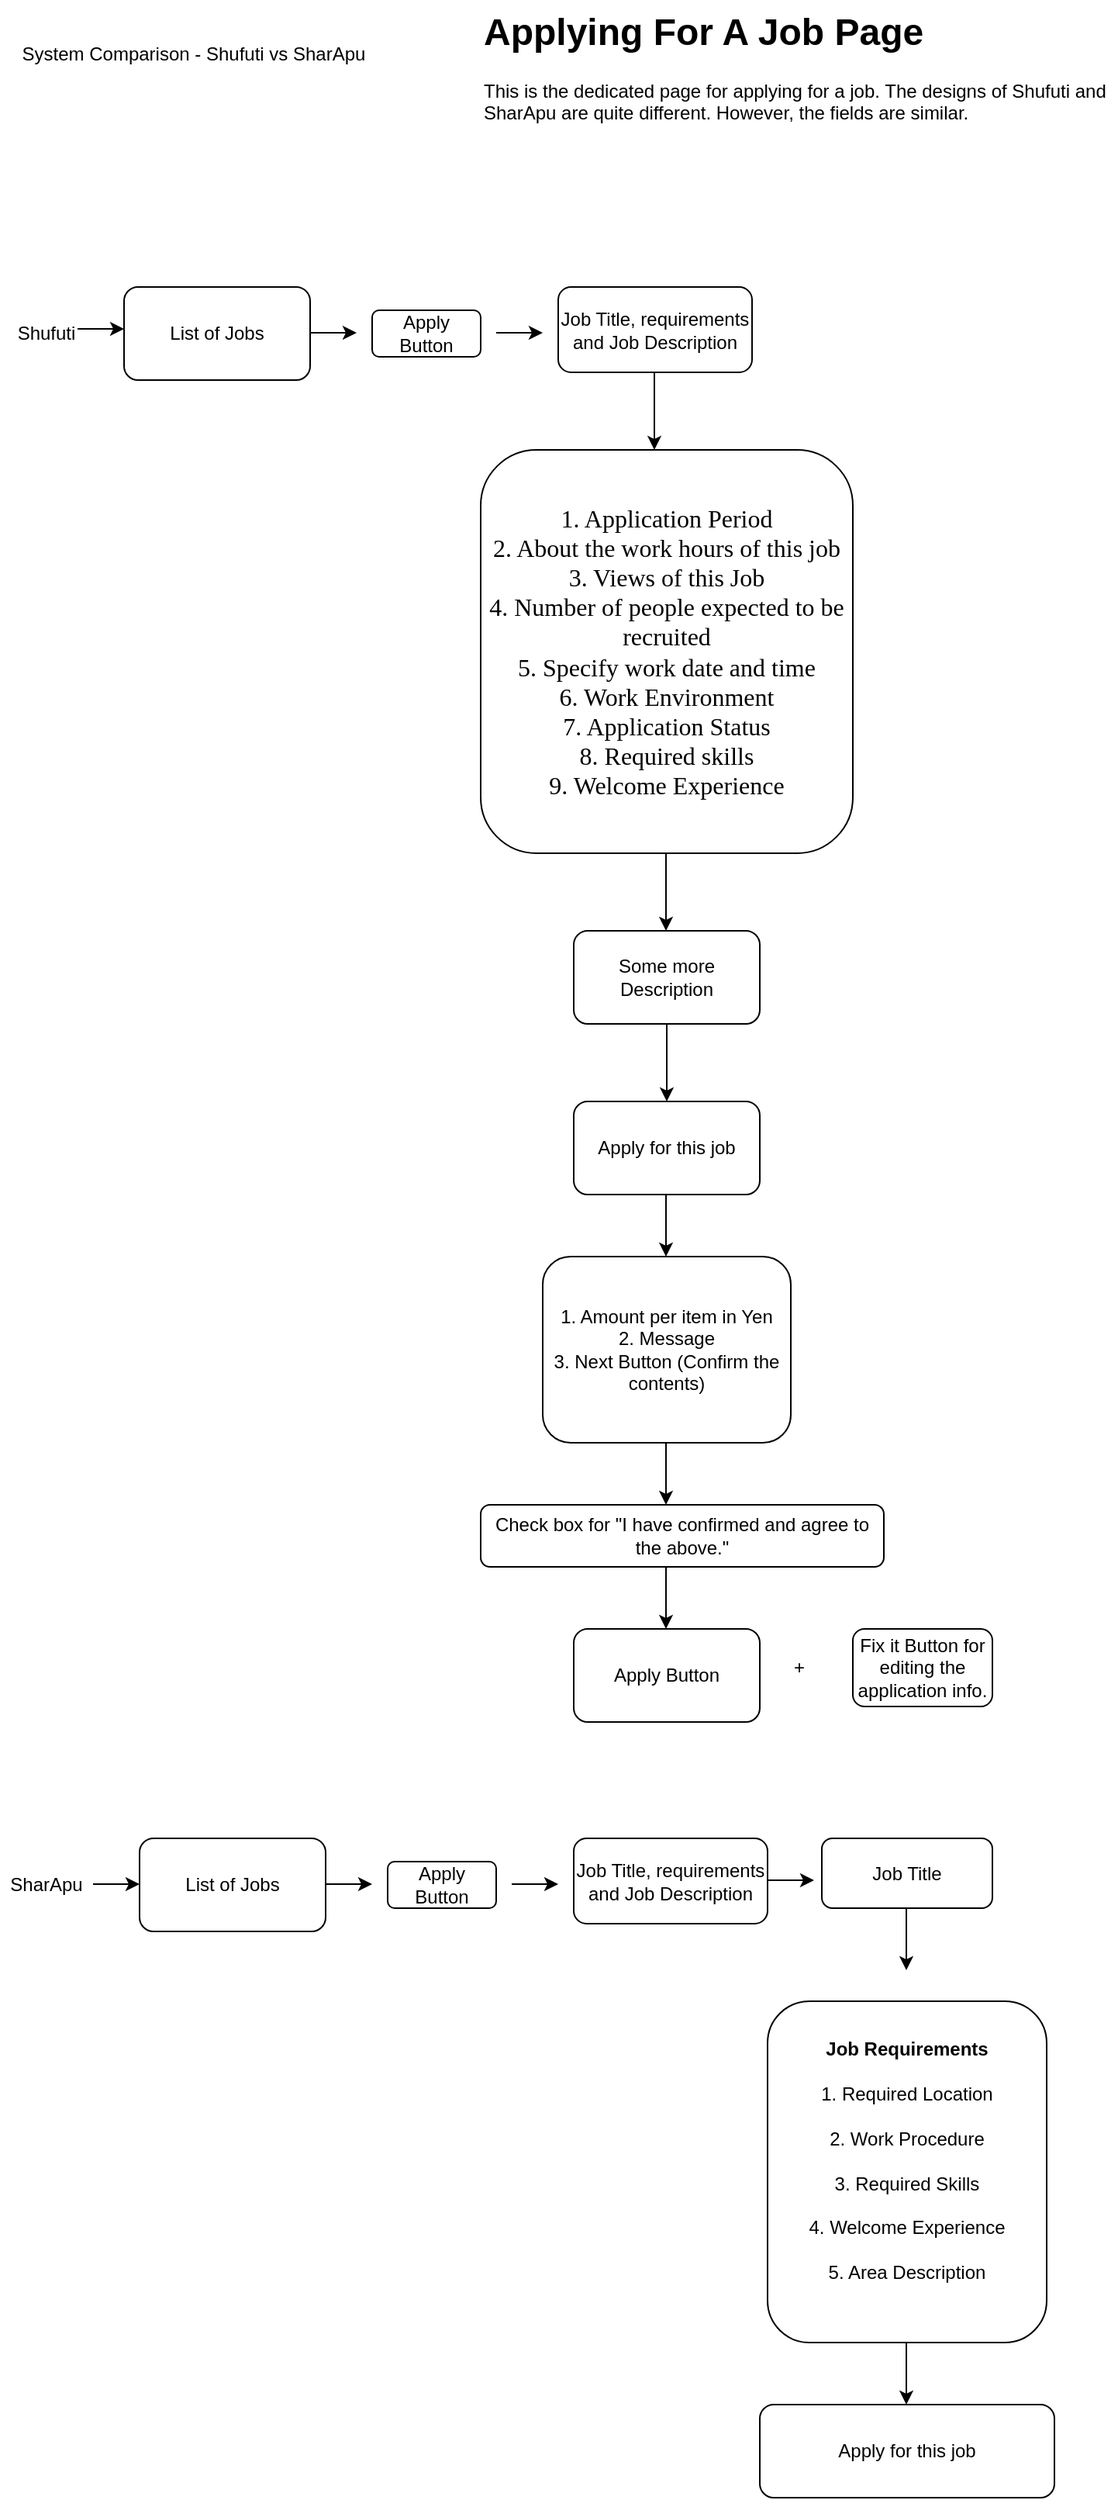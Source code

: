 <mxfile version="26.2.14">
  <diagram name="Page-1" id="N_bDfmvDDaP694r_ya1N">
    <mxGraphModel dx="872" dy="473" grid="1" gridSize="10" guides="1" tooltips="1" connect="1" arrows="1" fold="1" page="1" pageScale="1" pageWidth="850" pageHeight="1100" math="0" shadow="0">
      <root>
        <mxCell id="0" />
        <mxCell id="1" parent="0" />
        <mxCell id="AzqbW0Qeyta-qpVPFegX-1" value="System Comparison - Shufuti vs SharApu" style="text;html=1;align=center;verticalAlign=middle;whiteSpace=wrap;rounded=0;" parent="1" vertex="1">
          <mxGeometry x="60" y="30" width="250" height="50" as="geometry" />
        </mxCell>
        <mxCell id="AzqbW0Qeyta-qpVPFegX-3" value="&lt;h1 style=&quot;margin-top: 0px;&quot;&gt;Applying For A Job Page&lt;/h1&gt;&lt;p&gt;This is the dedicated page for applying for a job. The designs of Shufuti and SharApu are quite different. However, the fields are similar.&lt;/p&gt;" style="text;html=1;whiteSpace=wrap;overflow=hidden;rounded=0;" parent="1" vertex="1">
          <mxGeometry x="370" y="20" width="410" height="120" as="geometry" />
        </mxCell>
        <mxCell id="0-7v_5kUD4jxx0amRcqz-1" value="Shufuti" style="text;html=1;align=center;verticalAlign=middle;whiteSpace=wrap;rounded=0;" vertex="1" parent="1">
          <mxGeometry x="60" y="220" width="60" height="30" as="geometry" />
        </mxCell>
        <mxCell id="0-7v_5kUD4jxx0amRcqz-6" value="List of Jobs" style="rounded=1;whiteSpace=wrap;html=1;" vertex="1" parent="1">
          <mxGeometry x="140" y="205" width="120" height="60" as="geometry" />
        </mxCell>
        <mxCell id="0-7v_5kUD4jxx0amRcqz-7" value="Apply Button" style="rounded=1;whiteSpace=wrap;html=1;" vertex="1" parent="1">
          <mxGeometry x="300" y="220" width="70" height="30" as="geometry" />
        </mxCell>
        <mxCell id="0-7v_5kUD4jxx0amRcqz-8" value="Job Title, requirements and Job Description" style="rounded=1;whiteSpace=wrap;html=1;" vertex="1" parent="1">
          <mxGeometry x="420" y="205" width="125" height="55" as="geometry" />
        </mxCell>
        <mxCell id="0-7v_5kUD4jxx0amRcqz-9" value="" style="endArrow=classic;html=1;rounded=0;" edge="1" parent="1">
          <mxGeometry width="50" height="50" relative="1" as="geometry">
            <mxPoint x="380" y="234.5" as="sourcePoint" />
            <mxPoint x="410" y="234.5" as="targetPoint" />
          </mxGeometry>
        </mxCell>
        <mxCell id="0-7v_5kUD4jxx0amRcqz-10" value="" style="endArrow=classic;html=1;rounded=0;" edge="1" parent="1">
          <mxGeometry width="50" height="50" relative="1" as="geometry">
            <mxPoint x="110" y="232" as="sourcePoint" />
            <mxPoint x="140" y="232" as="targetPoint" />
          </mxGeometry>
        </mxCell>
        <mxCell id="0-7v_5kUD4jxx0amRcqz-11" value="" style="endArrow=classic;html=1;rounded=0;" edge="1" parent="1">
          <mxGeometry width="50" height="50" relative="1" as="geometry">
            <mxPoint x="260" y="234.5" as="sourcePoint" />
            <mxPoint x="290" y="234.5" as="targetPoint" />
          </mxGeometry>
        </mxCell>
        <mxCell id="0-7v_5kUD4jxx0amRcqz-12" value="" style="endArrow=classic;html=1;rounded=0;" edge="1" parent="1">
          <mxGeometry width="50" height="50" relative="1" as="geometry">
            <mxPoint x="482" y="260" as="sourcePoint" />
            <mxPoint x="482" y="310" as="targetPoint" />
          </mxGeometry>
        </mxCell>
        <mxCell id="0-7v_5kUD4jxx0amRcqz-13" value="&lt;font size=&quot;3&quot; face=&quot;Georgia&quot;&gt;1. Application Period&lt;/font&gt;&lt;div&gt;&lt;font size=&quot;3&quot; face=&quot;Georgia&quot;&gt;2. About the work hours of this job&lt;/font&gt;&lt;/div&gt;&lt;div&gt;&lt;font size=&quot;3&quot; face=&quot;Georgia&quot;&gt;3. Views of this Job&lt;/font&gt;&lt;/div&gt;&lt;div&gt;&lt;font size=&quot;3&quot; face=&quot;Georgia&quot;&gt;4. Number of people expected to be recruited&lt;/font&gt;&lt;/div&gt;&lt;div&gt;&lt;font size=&quot;3&quot; face=&quot;Georgia&quot;&gt;5. Specify work date and time&lt;/font&gt;&lt;/div&gt;&lt;div&gt;&lt;font size=&quot;3&quot; face=&quot;Georgia&quot;&gt;6. Work Environment&lt;/font&gt;&lt;/div&gt;&lt;div&gt;&lt;font size=&quot;3&quot; face=&quot;Georgia&quot;&gt;7. Application Status&lt;/font&gt;&lt;/div&gt;&lt;div&gt;&lt;font size=&quot;3&quot; face=&quot;Georgia&quot;&gt;8. Required skills&lt;/font&gt;&lt;/div&gt;&lt;div&gt;&lt;font size=&quot;3&quot; face=&quot;Georgia&quot;&gt;9. Welcome Experience&lt;/font&gt;&lt;/div&gt;" style="rounded=1;whiteSpace=wrap;html=1;" vertex="1" parent="1">
          <mxGeometry x="370" y="310" width="240" height="260" as="geometry" />
        </mxCell>
        <mxCell id="0-7v_5kUD4jxx0amRcqz-14" value="" style="endArrow=classic;html=1;rounded=0;" edge="1" parent="1">
          <mxGeometry width="50" height="50" relative="1" as="geometry">
            <mxPoint x="489.5" y="570" as="sourcePoint" />
            <mxPoint x="489.5" y="620" as="targetPoint" />
          </mxGeometry>
        </mxCell>
        <mxCell id="0-7v_5kUD4jxx0amRcqz-15" value="Some more Description" style="rounded=1;whiteSpace=wrap;html=1;" vertex="1" parent="1">
          <mxGeometry x="430" y="620" width="120" height="60" as="geometry" />
        </mxCell>
        <mxCell id="0-7v_5kUD4jxx0amRcqz-16" value="" style="endArrow=classic;html=1;rounded=0;" edge="1" parent="1" source="0-7v_5kUD4jxx0amRcqz-15">
          <mxGeometry width="50" height="50" relative="1" as="geometry">
            <mxPoint x="490" y="770" as="sourcePoint" />
            <mxPoint x="490" y="730" as="targetPoint" />
          </mxGeometry>
        </mxCell>
        <mxCell id="0-7v_5kUD4jxx0amRcqz-17" value="Apply for this job" style="rounded=1;whiteSpace=wrap;html=1;" vertex="1" parent="1">
          <mxGeometry x="430" y="730" width="120" height="60" as="geometry" />
        </mxCell>
        <mxCell id="0-7v_5kUD4jxx0amRcqz-18" value="1. Amount per item in Yen&lt;div&gt;2. Message&lt;/div&gt;&lt;div&gt;3. Next Button (Confirm the contents)&lt;/div&gt;" style="rounded=1;whiteSpace=wrap;html=1;" vertex="1" parent="1">
          <mxGeometry x="410" y="830" width="160" height="120" as="geometry" />
        </mxCell>
        <mxCell id="0-7v_5kUD4jxx0amRcqz-19" value="" style="endArrow=classic;html=1;rounded=0;" edge="1" parent="1">
          <mxGeometry width="50" height="50" relative="1" as="geometry">
            <mxPoint x="489.5" y="790" as="sourcePoint" />
            <mxPoint x="489.5" y="830" as="targetPoint" />
          </mxGeometry>
        </mxCell>
        <mxCell id="0-7v_5kUD4jxx0amRcqz-20" value="" style="endArrow=classic;html=1;rounded=0;" edge="1" parent="1">
          <mxGeometry width="50" height="50" relative="1" as="geometry">
            <mxPoint x="489.5" y="950" as="sourcePoint" />
            <mxPoint x="489.5" y="990" as="targetPoint" />
          </mxGeometry>
        </mxCell>
        <mxCell id="0-7v_5kUD4jxx0amRcqz-21" value="Check box for &quot;I have confirmed and agree to the above.&quot;" style="rounded=1;whiteSpace=wrap;html=1;" vertex="1" parent="1">
          <mxGeometry x="370" y="990" width="260" height="40" as="geometry" />
        </mxCell>
        <mxCell id="0-7v_5kUD4jxx0amRcqz-22" value="" style="endArrow=classic;html=1;rounded=0;" edge="1" parent="1">
          <mxGeometry width="50" height="50" relative="1" as="geometry">
            <mxPoint x="489.5" y="1030" as="sourcePoint" />
            <mxPoint x="489.5" y="1070" as="targetPoint" />
          </mxGeometry>
        </mxCell>
        <mxCell id="0-7v_5kUD4jxx0amRcqz-23" value="Apply Button" style="rounded=1;whiteSpace=wrap;html=1;" vertex="1" parent="1">
          <mxGeometry x="430" y="1070" width="120" height="60" as="geometry" />
        </mxCell>
        <mxCell id="0-7v_5kUD4jxx0amRcqz-24" value="+" style="text;html=1;align=center;verticalAlign=middle;resizable=0;points=[];autosize=1;strokeColor=none;fillColor=none;" vertex="1" parent="1">
          <mxGeometry x="560" y="1080" width="30" height="30" as="geometry" />
        </mxCell>
        <mxCell id="0-7v_5kUD4jxx0amRcqz-25" value="Fix it Button for editing the application info." style="rounded=1;whiteSpace=wrap;html=1;" vertex="1" parent="1">
          <mxGeometry x="610" y="1070" width="90" height="50" as="geometry" />
        </mxCell>
        <mxCell id="0-7v_5kUD4jxx0amRcqz-29" value="SharApu" style="text;html=1;align=center;verticalAlign=middle;whiteSpace=wrap;rounded=0;" vertex="1" parent="1">
          <mxGeometry x="60" y="1220" width="60" height="30" as="geometry" />
        </mxCell>
        <mxCell id="0-7v_5kUD4jxx0amRcqz-30" value="List of Jobs" style="rounded=1;whiteSpace=wrap;html=1;" vertex="1" parent="1">
          <mxGeometry x="150" y="1205" width="120" height="60" as="geometry" />
        </mxCell>
        <mxCell id="0-7v_5kUD4jxx0amRcqz-31" value="Apply Button" style="rounded=1;whiteSpace=wrap;html=1;" vertex="1" parent="1">
          <mxGeometry x="310" y="1220" width="70" height="30" as="geometry" />
        </mxCell>
        <mxCell id="0-7v_5kUD4jxx0amRcqz-32" value="Job Title, requirements and Job Description" style="rounded=1;whiteSpace=wrap;html=1;" vertex="1" parent="1">
          <mxGeometry x="430" y="1205" width="125" height="55" as="geometry" />
        </mxCell>
        <mxCell id="0-7v_5kUD4jxx0amRcqz-33" value="" style="endArrow=classic;html=1;rounded=0;" edge="1" parent="1">
          <mxGeometry width="50" height="50" relative="1" as="geometry">
            <mxPoint x="390" y="1234.5" as="sourcePoint" />
            <mxPoint x="420" y="1234.5" as="targetPoint" />
          </mxGeometry>
        </mxCell>
        <mxCell id="0-7v_5kUD4jxx0amRcqz-34" value="" style="endArrow=classic;html=1;rounded=0;" edge="1" parent="1">
          <mxGeometry width="50" height="50" relative="1" as="geometry">
            <mxPoint x="270" y="1234.5" as="sourcePoint" />
            <mxPoint x="300" y="1234.5" as="targetPoint" />
          </mxGeometry>
        </mxCell>
        <mxCell id="0-7v_5kUD4jxx0amRcqz-37" value="" style="endArrow=classic;html=1;rounded=0;" edge="1" parent="1">
          <mxGeometry width="50" height="50" relative="1" as="geometry">
            <mxPoint x="120" y="1234.5" as="sourcePoint" />
            <mxPoint x="150" y="1234.5" as="targetPoint" />
          </mxGeometry>
        </mxCell>
        <mxCell id="0-7v_5kUD4jxx0amRcqz-39" value="Job Title" style="rounded=1;whiteSpace=wrap;html=1;" vertex="1" parent="1">
          <mxGeometry x="590" y="1205" width="110" height="45" as="geometry" />
        </mxCell>
        <mxCell id="0-7v_5kUD4jxx0amRcqz-46" value="" style="endArrow=classic;html=1;rounded=0;" edge="1" parent="1">
          <mxGeometry width="50" height="50" relative="1" as="geometry">
            <mxPoint x="555" y="1232" as="sourcePoint" />
            <mxPoint x="585" y="1232" as="targetPoint" />
          </mxGeometry>
        </mxCell>
        <mxCell id="0-7v_5kUD4jxx0amRcqz-47" value="" style="endArrow=classic;html=1;rounded=0;" edge="1" parent="1">
          <mxGeometry width="50" height="50" relative="1" as="geometry">
            <mxPoint x="644.5" y="1250" as="sourcePoint" />
            <mxPoint x="644.5" y="1290" as="targetPoint" />
          </mxGeometry>
        </mxCell>
        <mxCell id="0-7v_5kUD4jxx0amRcqz-48" value="&lt;b&gt;Job Requirements&lt;/b&gt;&lt;div&gt;&lt;b&gt;&lt;br&gt;&lt;/b&gt;&lt;/div&gt;&lt;div&gt;1. Required Location&lt;/div&gt;&lt;div&gt;&lt;br&gt;&lt;/div&gt;&lt;div&gt;2. Work Procedure&lt;/div&gt;&lt;div&gt;&lt;br&gt;&lt;/div&gt;&lt;div&gt;3. Required Skills&lt;/div&gt;&lt;div&gt;&lt;br&gt;&lt;/div&gt;&lt;div&gt;4. Welcome Experience&lt;/div&gt;&lt;div&gt;&lt;br&gt;&lt;/div&gt;&lt;div&gt;5. Area Description&lt;/div&gt;&lt;div&gt;&lt;br&gt;&lt;/div&gt;" style="rounded=1;whiteSpace=wrap;html=1;" vertex="1" parent="1">
          <mxGeometry x="555" y="1310" width="180" height="220" as="geometry" />
        </mxCell>
        <mxCell id="0-7v_5kUD4jxx0amRcqz-49" value="" style="endArrow=classic;html=1;rounded=0;" edge="1" parent="1">
          <mxGeometry width="50" height="50" relative="1" as="geometry">
            <mxPoint x="644.5" y="1530" as="sourcePoint" />
            <mxPoint x="644.5" y="1570" as="targetPoint" />
          </mxGeometry>
        </mxCell>
        <mxCell id="0-7v_5kUD4jxx0amRcqz-50" value="Apply for this job" style="rounded=1;whiteSpace=wrap;html=1;" vertex="1" parent="1">
          <mxGeometry x="550" y="1570" width="190" height="60" as="geometry" />
        </mxCell>
      </root>
    </mxGraphModel>
  </diagram>
</mxfile>
